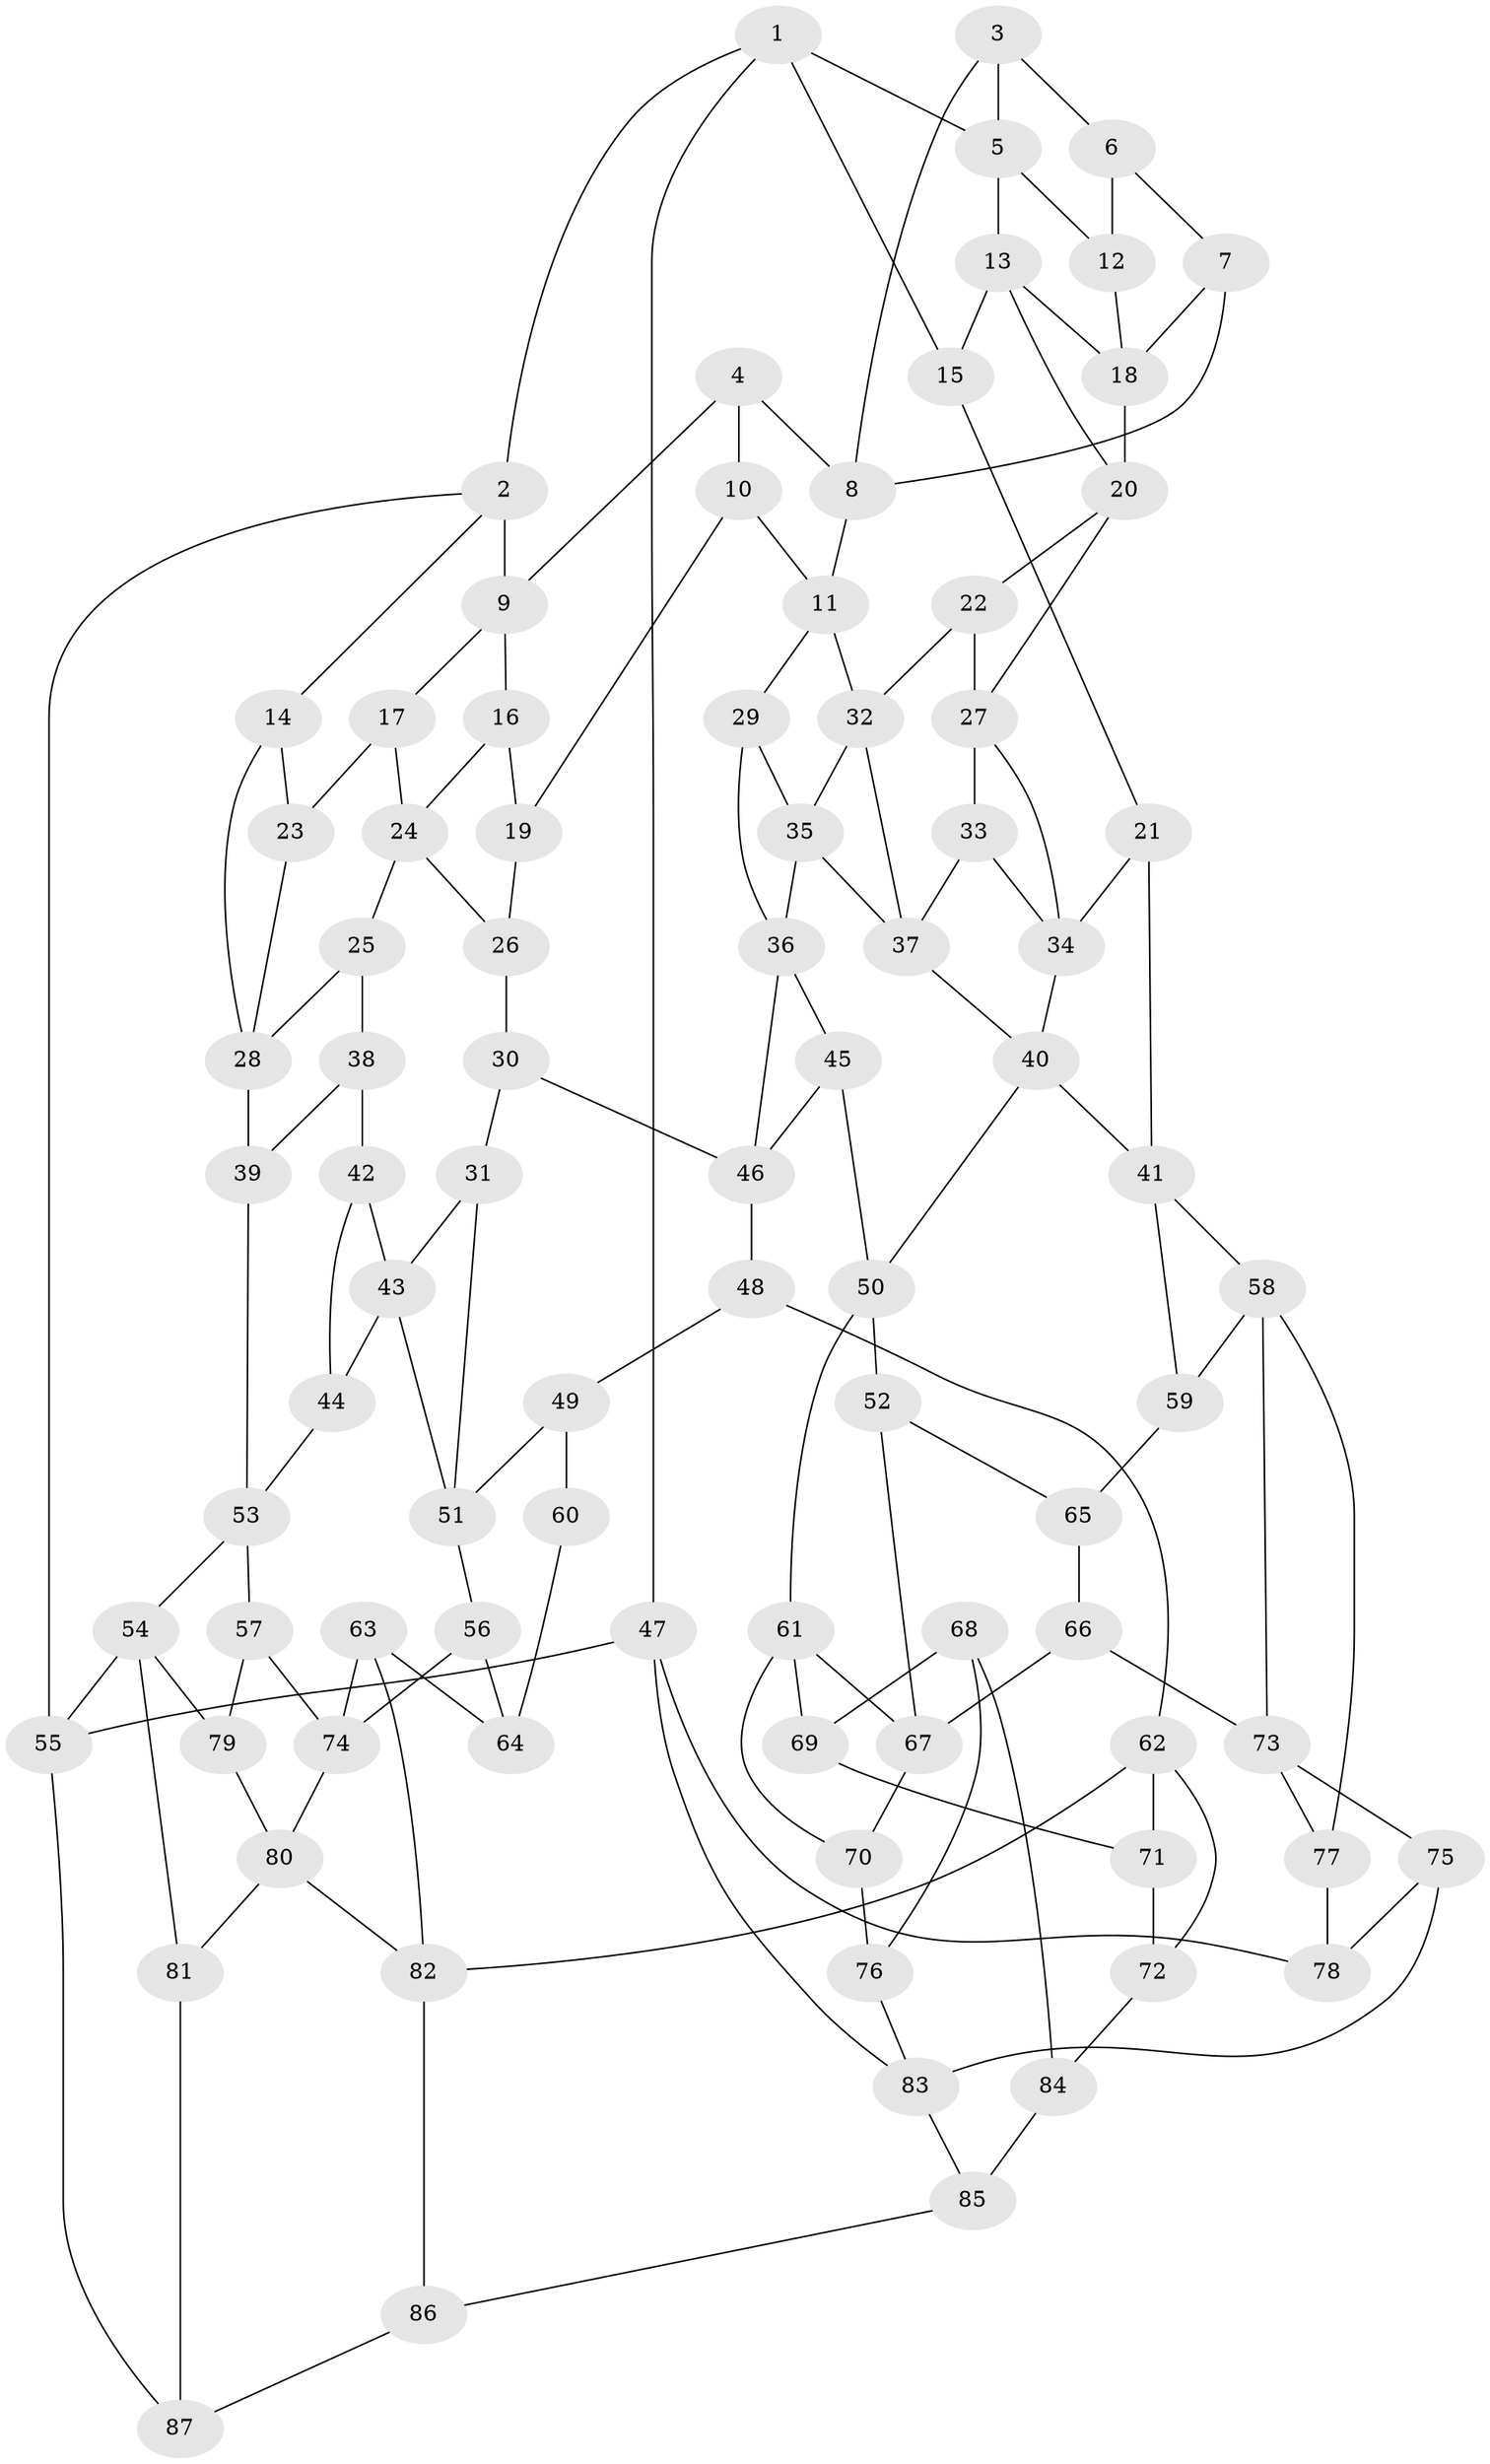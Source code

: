 // original degree distribution, {3: 0.020833333333333332, 6: 0.22916666666666666, 5: 0.5208333333333334, 4: 0.22916666666666666}
// Generated by graph-tools (version 1.1) at 2025/38/03/04/25 23:38:37]
// undirected, 87 vertices, 148 edges
graph export_dot {
  node [color=gray90,style=filled];
  1;
  2;
  3;
  4;
  5;
  6;
  7;
  8;
  9;
  10;
  11;
  12;
  13;
  14;
  15;
  16;
  17;
  18;
  19;
  20;
  21;
  22;
  23;
  24;
  25;
  26;
  27;
  28;
  29;
  30;
  31;
  32;
  33;
  34;
  35;
  36;
  37;
  38;
  39;
  40;
  41;
  42;
  43;
  44;
  45;
  46;
  47;
  48;
  49;
  50;
  51;
  52;
  53;
  54;
  55;
  56;
  57;
  58;
  59;
  60;
  61;
  62;
  63;
  64;
  65;
  66;
  67;
  68;
  69;
  70;
  71;
  72;
  73;
  74;
  75;
  76;
  77;
  78;
  79;
  80;
  81;
  82;
  83;
  84;
  85;
  86;
  87;
  1 -- 2 [weight=1.0];
  1 -- 5 [weight=1.0];
  1 -- 15 [weight=1.0];
  1 -- 47 [weight=1.0];
  2 -- 9 [weight=1.0];
  2 -- 14 [weight=1.0];
  2 -- 55 [weight=1.0];
  3 -- 5 [weight=1.0];
  3 -- 6 [weight=1.0];
  3 -- 8 [weight=1.0];
  4 -- 8 [weight=1.0];
  4 -- 9 [weight=1.0];
  4 -- 10 [weight=1.0];
  5 -- 12 [weight=1.0];
  5 -- 13 [weight=1.0];
  6 -- 7 [weight=1.0];
  6 -- 12 [weight=2.0];
  7 -- 8 [weight=1.0];
  7 -- 18 [weight=1.0];
  8 -- 11 [weight=1.0];
  9 -- 16 [weight=1.0];
  9 -- 17 [weight=1.0];
  10 -- 11 [weight=1.0];
  10 -- 19 [weight=1.0];
  11 -- 29 [weight=1.0];
  11 -- 32 [weight=1.0];
  12 -- 18 [weight=1.0];
  13 -- 15 [weight=1.0];
  13 -- 18 [weight=1.0];
  13 -- 20 [weight=1.0];
  14 -- 23 [weight=1.0];
  14 -- 28 [weight=1.0];
  15 -- 21 [weight=1.0];
  16 -- 19 [weight=2.0];
  16 -- 24 [weight=1.0];
  17 -- 23 [weight=2.0];
  17 -- 24 [weight=1.0];
  18 -- 20 [weight=1.0];
  19 -- 26 [weight=1.0];
  20 -- 22 [weight=1.0];
  20 -- 27 [weight=1.0];
  21 -- 34 [weight=1.0];
  21 -- 41 [weight=1.0];
  22 -- 27 [weight=1.0];
  22 -- 32 [weight=1.0];
  23 -- 28 [weight=1.0];
  24 -- 25 [weight=1.0];
  24 -- 26 [weight=1.0];
  25 -- 28 [weight=1.0];
  25 -- 38 [weight=1.0];
  26 -- 30 [weight=1.0];
  27 -- 33 [weight=1.0];
  27 -- 34 [weight=1.0];
  28 -- 39 [weight=1.0];
  29 -- 35 [weight=1.0];
  29 -- 36 [weight=1.0];
  30 -- 31 [weight=1.0];
  30 -- 46 [weight=1.0];
  31 -- 43 [weight=1.0];
  31 -- 51 [weight=1.0];
  32 -- 35 [weight=1.0];
  32 -- 37 [weight=1.0];
  33 -- 34 [weight=1.0];
  33 -- 37 [weight=1.0];
  34 -- 40 [weight=1.0];
  35 -- 36 [weight=1.0];
  35 -- 37 [weight=1.0];
  36 -- 45 [weight=1.0];
  36 -- 46 [weight=1.0];
  37 -- 40 [weight=1.0];
  38 -- 39 [weight=1.0];
  38 -- 42 [weight=2.0];
  39 -- 53 [weight=1.0];
  40 -- 41 [weight=1.0];
  40 -- 50 [weight=1.0];
  41 -- 58 [weight=1.0];
  41 -- 59 [weight=1.0];
  42 -- 43 [weight=1.0];
  42 -- 44 [weight=1.0];
  43 -- 44 [weight=1.0];
  43 -- 51 [weight=1.0];
  44 -- 53 [weight=1.0];
  45 -- 46 [weight=1.0];
  45 -- 50 [weight=1.0];
  46 -- 48 [weight=1.0];
  47 -- 55 [weight=1.0];
  47 -- 78 [weight=1.0];
  47 -- 83 [weight=1.0];
  48 -- 49 [weight=1.0];
  48 -- 62 [weight=1.0];
  49 -- 51 [weight=1.0];
  49 -- 60 [weight=2.0];
  50 -- 52 [weight=1.0];
  50 -- 61 [weight=1.0];
  51 -- 56 [weight=1.0];
  52 -- 65 [weight=1.0];
  52 -- 67 [weight=1.0];
  53 -- 54 [weight=1.0];
  53 -- 57 [weight=1.0];
  54 -- 55 [weight=1.0];
  54 -- 79 [weight=1.0];
  54 -- 81 [weight=1.0];
  55 -- 87 [weight=1.0];
  56 -- 64 [weight=1.0];
  56 -- 74 [weight=1.0];
  57 -- 74 [weight=1.0];
  57 -- 79 [weight=1.0];
  58 -- 59 [weight=1.0];
  58 -- 73 [weight=1.0];
  58 -- 77 [weight=1.0];
  59 -- 65 [weight=2.0];
  60 -- 64 [weight=2.0];
  61 -- 67 [weight=1.0];
  61 -- 69 [weight=1.0];
  61 -- 70 [weight=1.0];
  62 -- 71 [weight=1.0];
  62 -- 72 [weight=1.0];
  62 -- 82 [weight=1.0];
  63 -- 64 [weight=1.0];
  63 -- 74 [weight=1.0];
  63 -- 82 [weight=1.0];
  65 -- 66 [weight=1.0];
  66 -- 67 [weight=1.0];
  66 -- 73 [weight=1.0];
  67 -- 70 [weight=1.0];
  68 -- 69 [weight=1.0];
  68 -- 76 [weight=1.0];
  68 -- 84 [weight=1.0];
  69 -- 71 [weight=2.0];
  70 -- 76 [weight=2.0];
  71 -- 72 [weight=1.0];
  72 -- 84 [weight=1.0];
  73 -- 75 [weight=1.0];
  73 -- 77 [weight=1.0];
  74 -- 80 [weight=1.0];
  75 -- 78 [weight=1.0];
  75 -- 83 [weight=1.0];
  76 -- 83 [weight=1.0];
  77 -- 78 [weight=2.0];
  79 -- 80 [weight=1.0];
  80 -- 81 [weight=1.0];
  80 -- 82 [weight=1.0];
  81 -- 87 [weight=1.0];
  82 -- 86 [weight=1.0];
  83 -- 85 [weight=1.0];
  84 -- 85 [weight=2.0];
  85 -- 86 [weight=1.0];
  86 -- 87 [weight=1.0];
}
